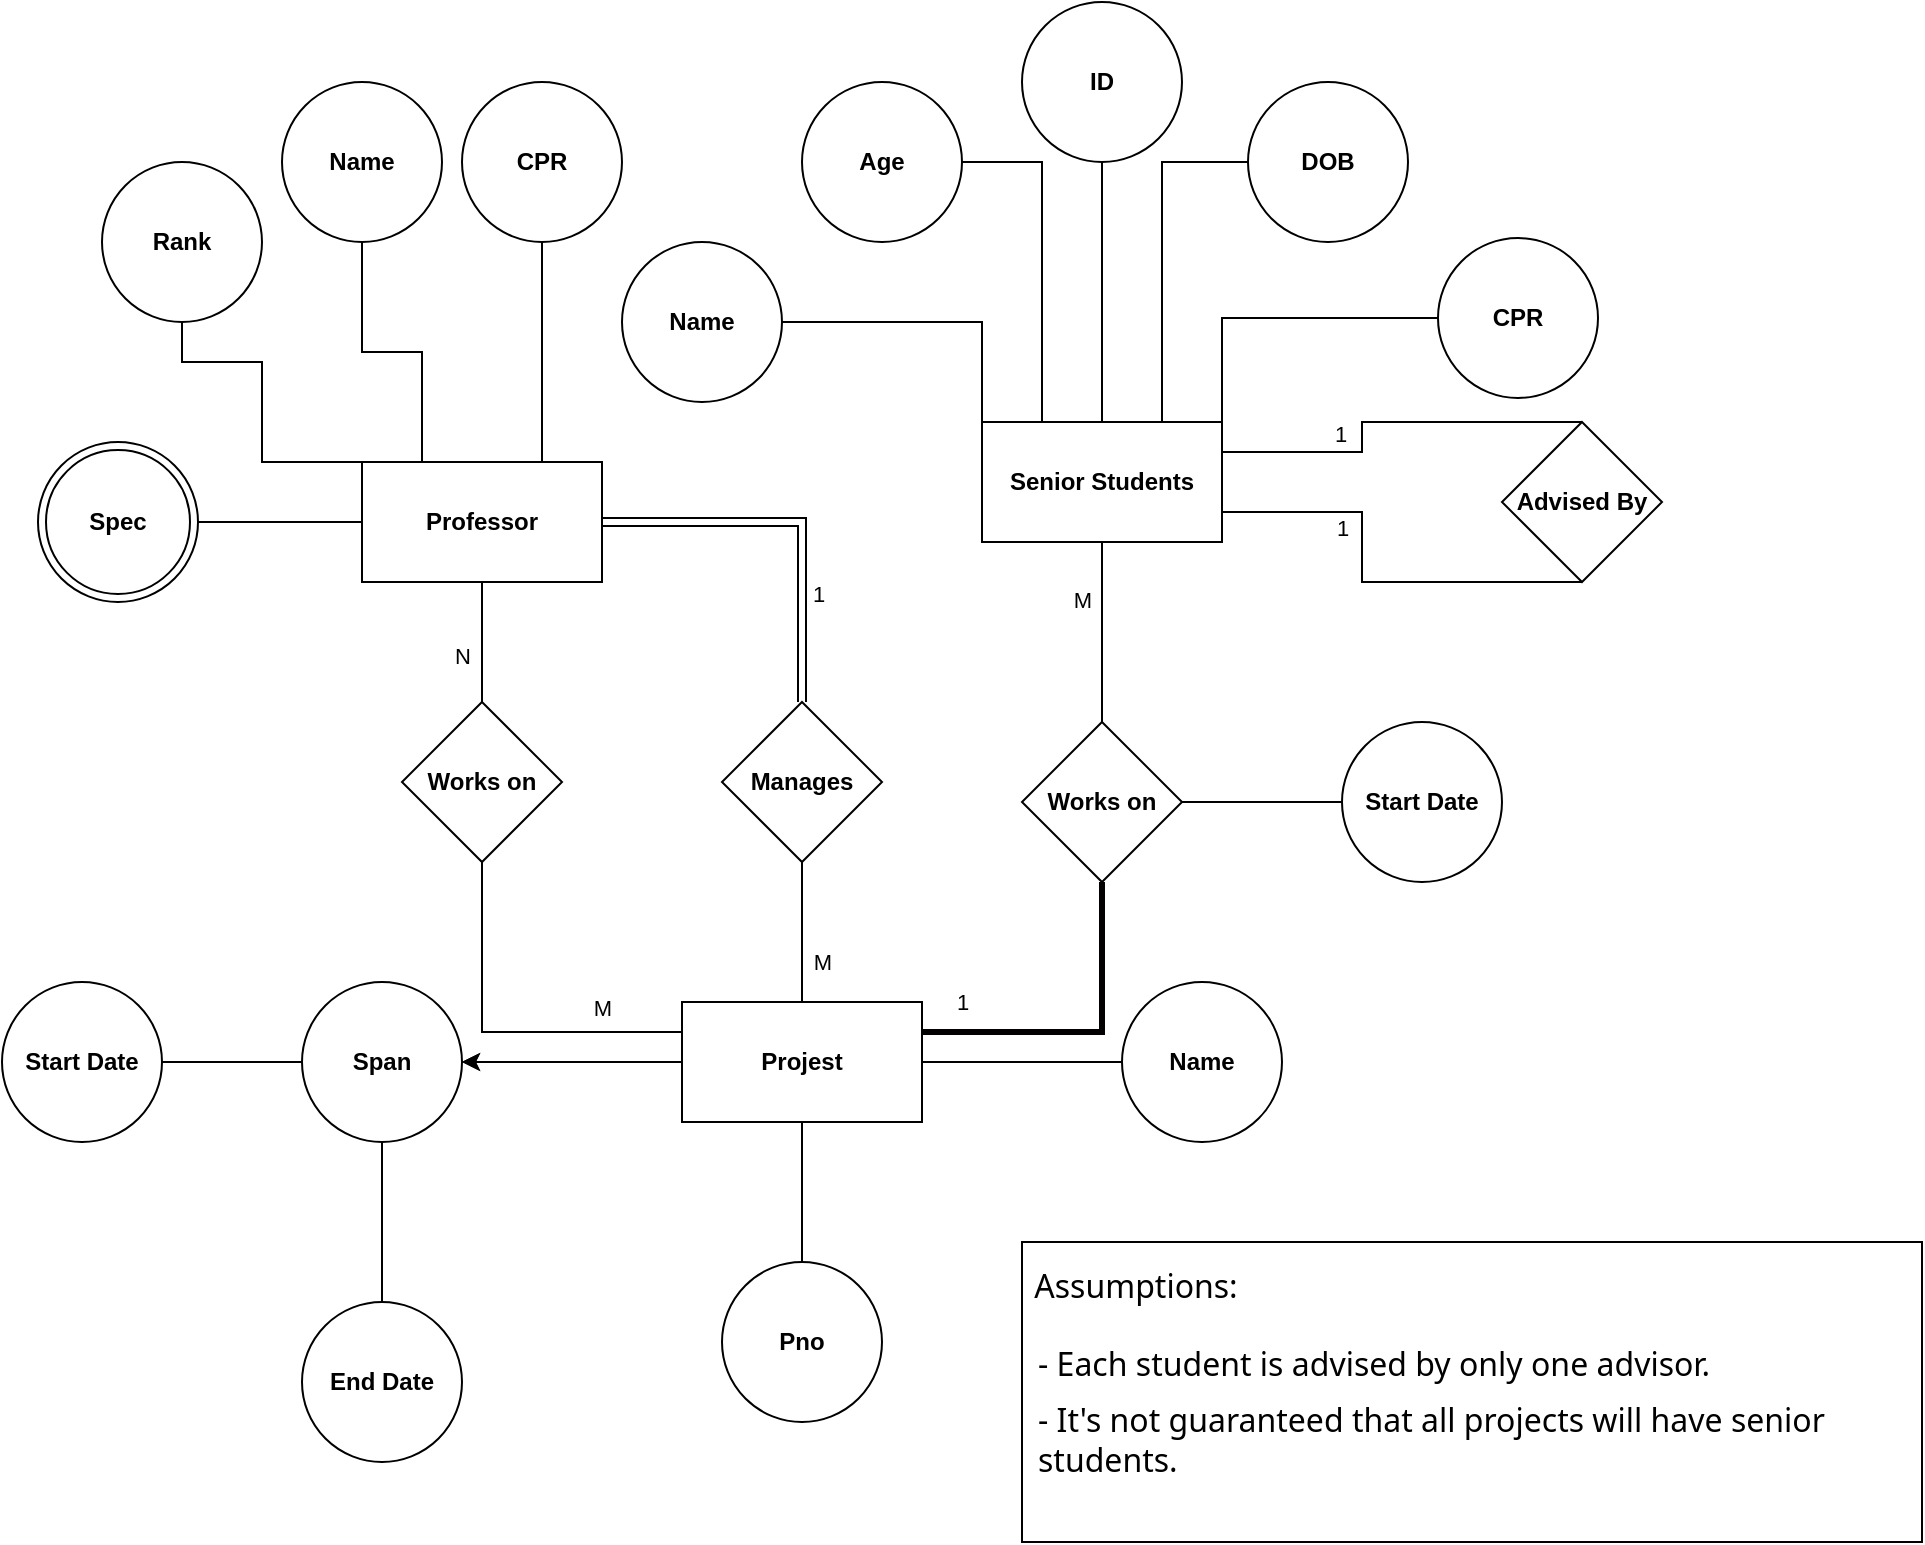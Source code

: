 <mxfile version="24.0.1" type="github">
  <diagram name="Page-1" id="Tudqk-DjMucI3pCJKous">
    <mxGraphModel dx="1503" dy="1794" grid="1" gridSize="10" guides="1" tooltips="1" connect="1" arrows="1" fold="1" page="1" pageScale="1" pageWidth="850" pageHeight="1100" math="0" shadow="0">
      <root>
        <mxCell id="0" />
        <mxCell id="1" parent="0" />
        <mxCell id="Wal1Ezd5G8xtFQs5gzl8-3" value="" style="edgeStyle=orthogonalEdgeStyle;rounded=0;orthogonalLoop=1;jettySize=auto;html=1;" edge="1" parent="1" source="Wal1Ezd5G8xtFQs5gzl8-1" target="Wal1Ezd5G8xtFQs5gzl8-2">
          <mxGeometry relative="1" as="geometry" />
        </mxCell>
        <mxCell id="Wal1Ezd5G8xtFQs5gzl8-5" value="" style="edgeStyle=orthogonalEdgeStyle;rounded=0;orthogonalLoop=1;jettySize=auto;html=1;endArrow=none;endFill=0;" edge="1" parent="1" source="Wal1Ezd5G8xtFQs5gzl8-1" target="Wal1Ezd5G8xtFQs5gzl8-4">
          <mxGeometry relative="1" as="geometry" />
        </mxCell>
        <mxCell id="Wal1Ezd5G8xtFQs5gzl8-7" value="" style="edgeStyle=orthogonalEdgeStyle;rounded=0;orthogonalLoop=1;jettySize=auto;html=1;endArrow=none;endFill=0;" edge="1" parent="1" source="Wal1Ezd5G8xtFQs5gzl8-1" target="Wal1Ezd5G8xtFQs5gzl8-6">
          <mxGeometry relative="1" as="geometry" />
        </mxCell>
        <mxCell id="Wal1Ezd5G8xtFQs5gzl8-12" value="" style="edgeStyle=orthogonalEdgeStyle;rounded=0;orthogonalLoop=1;jettySize=auto;html=1;" edge="1" parent="1" source="Wal1Ezd5G8xtFQs5gzl8-1" target="Wal1Ezd5G8xtFQs5gzl8-2">
          <mxGeometry relative="1" as="geometry" />
        </mxCell>
        <mxCell id="Wal1Ezd5G8xtFQs5gzl8-14" value="" style="edgeStyle=orthogonalEdgeStyle;rounded=0;orthogonalLoop=1;jettySize=auto;html=1;endArrow=none;endFill=0;" edge="1" parent="1" source="Wal1Ezd5G8xtFQs5gzl8-1" target="Wal1Ezd5G8xtFQs5gzl8-13">
          <mxGeometry relative="1" as="geometry" />
        </mxCell>
        <mxCell id="Wal1Ezd5G8xtFQs5gzl8-60" value="M" style="edgeLabel;html=1;align=center;verticalAlign=middle;resizable=0;points=[];" vertex="1" connectable="0" parent="Wal1Ezd5G8xtFQs5gzl8-14">
          <mxGeometry x="-0.417" y="-2" relative="1" as="geometry">
            <mxPoint x="8" as="offset" />
          </mxGeometry>
        </mxCell>
        <mxCell id="Wal1Ezd5G8xtFQs5gzl8-17" style="edgeStyle=orthogonalEdgeStyle;rounded=0;orthogonalLoop=1;jettySize=auto;html=1;exitX=0;exitY=0.25;exitDx=0;exitDy=0;endArrow=none;endFill=0;" edge="1" parent="1" source="Wal1Ezd5G8xtFQs5gzl8-1" target="Wal1Ezd5G8xtFQs5gzl8-15">
          <mxGeometry relative="1" as="geometry" />
        </mxCell>
        <mxCell id="Wal1Ezd5G8xtFQs5gzl8-59" value="M" style="edgeLabel;html=1;align=center;verticalAlign=middle;resizable=0;points=[];" vertex="1" connectable="0" parent="Wal1Ezd5G8xtFQs5gzl8-17">
          <mxGeometry x="-0.494" y="1" relative="1" as="geometry">
            <mxPoint x="7" y="-13" as="offset" />
          </mxGeometry>
        </mxCell>
        <mxCell id="Wal1Ezd5G8xtFQs5gzl8-20" style="edgeStyle=orthogonalEdgeStyle;rounded=0;orthogonalLoop=1;jettySize=auto;html=1;exitX=1;exitY=0.25;exitDx=0;exitDy=0;entryX=0.5;entryY=1;entryDx=0;entryDy=0;strokeColor=#030101;endArrow=none;endFill=0;strokeWidth=3;fillColor=#f8cecc;" edge="1" parent="1" source="Wal1Ezd5G8xtFQs5gzl8-1" target="Wal1Ezd5G8xtFQs5gzl8-19">
          <mxGeometry relative="1" as="geometry" />
        </mxCell>
        <mxCell id="Wal1Ezd5G8xtFQs5gzl8-57" value="1" style="edgeLabel;html=1;align=center;verticalAlign=middle;resizable=0;points=[];" vertex="1" connectable="0" parent="Wal1Ezd5G8xtFQs5gzl8-20">
          <mxGeometry x="-0.731" y="2" relative="1" as="geometry">
            <mxPoint x="-2" y="-13" as="offset" />
          </mxGeometry>
        </mxCell>
        <mxCell id="Wal1Ezd5G8xtFQs5gzl8-1" value="&lt;b&gt;Projest&lt;/b&gt;" style="rounded=0;whiteSpace=wrap;html=1;" vertex="1" parent="1">
          <mxGeometry x="210" y="260" width="120" height="60" as="geometry" />
        </mxCell>
        <mxCell id="Wal1Ezd5G8xtFQs5gzl8-9" value="" style="edgeStyle=orthogonalEdgeStyle;rounded=0;orthogonalLoop=1;jettySize=auto;html=1;endArrow=none;endFill=0;" edge="1" parent="1" source="Wal1Ezd5G8xtFQs5gzl8-2" target="Wal1Ezd5G8xtFQs5gzl8-8">
          <mxGeometry relative="1" as="geometry" />
        </mxCell>
        <mxCell id="Wal1Ezd5G8xtFQs5gzl8-11" value="" style="edgeStyle=orthogonalEdgeStyle;rounded=0;orthogonalLoop=1;jettySize=auto;html=1;endArrow=none;endFill=0;" edge="1" parent="1" source="Wal1Ezd5G8xtFQs5gzl8-2" target="Wal1Ezd5G8xtFQs5gzl8-10">
          <mxGeometry relative="1" as="geometry" />
        </mxCell>
        <mxCell id="Wal1Ezd5G8xtFQs5gzl8-2" value="&lt;b&gt;Span&lt;/b&gt;" style="ellipse;whiteSpace=wrap;html=1;rounded=0;" vertex="1" parent="1">
          <mxGeometry x="20" y="250" width="80" height="80" as="geometry" />
        </mxCell>
        <mxCell id="Wal1Ezd5G8xtFQs5gzl8-4" value="&lt;b&gt;Pno&lt;/b&gt;" style="ellipse;whiteSpace=wrap;html=1;rounded=0;" vertex="1" parent="1">
          <mxGeometry x="230" y="390" width="80" height="80" as="geometry" />
        </mxCell>
        <mxCell id="Wal1Ezd5G8xtFQs5gzl8-6" value="&lt;b&gt;Name&lt;/b&gt;" style="ellipse;whiteSpace=wrap;html=1;rounded=0;" vertex="1" parent="1">
          <mxGeometry x="430" y="250" width="80" height="80" as="geometry" />
        </mxCell>
        <mxCell id="Wal1Ezd5G8xtFQs5gzl8-8" value="&lt;b&gt;End Date&lt;/b&gt;" style="ellipse;whiteSpace=wrap;html=1;rounded=0;" vertex="1" parent="1">
          <mxGeometry x="20" y="410" width="80" height="80" as="geometry" />
        </mxCell>
        <mxCell id="Wal1Ezd5G8xtFQs5gzl8-10" value="&lt;b&gt;Start Date&lt;/b&gt;" style="ellipse;whiteSpace=wrap;html=1;rounded=0;" vertex="1" parent="1">
          <mxGeometry x="-130" y="250" width="80" height="80" as="geometry" />
        </mxCell>
        <mxCell id="Wal1Ezd5G8xtFQs5gzl8-13" value="&lt;b&gt;Manages&lt;/b&gt;" style="rhombus;whiteSpace=wrap;html=1;rounded=0;" vertex="1" parent="1">
          <mxGeometry x="230" y="110" width="80" height="80" as="geometry" />
        </mxCell>
        <mxCell id="Wal1Ezd5G8xtFQs5gzl8-40" style="edgeStyle=orthogonalEdgeStyle;rounded=0;orthogonalLoop=1;jettySize=auto;html=1;entryX=0.5;entryY=1;entryDx=0;entryDy=0;endArrow=none;endFill=0;" edge="1" parent="1" source="Wal1Ezd5G8xtFQs5gzl8-15" target="Wal1Ezd5G8xtFQs5gzl8-39">
          <mxGeometry relative="1" as="geometry" />
        </mxCell>
        <mxCell id="Wal1Ezd5G8xtFQs5gzl8-62" value="N" style="edgeLabel;html=1;align=center;verticalAlign=middle;resizable=0;points=[];" vertex="1" connectable="0" parent="Wal1Ezd5G8xtFQs5gzl8-40">
          <mxGeometry x="-0.32" relative="1" as="geometry">
            <mxPoint x="-10" y="-3" as="offset" />
          </mxGeometry>
        </mxCell>
        <mxCell id="Wal1Ezd5G8xtFQs5gzl8-15" value="&lt;b&gt;Works on&lt;/b&gt;" style="rhombus;whiteSpace=wrap;html=1;" vertex="1" parent="1">
          <mxGeometry x="70" y="110" width="80" height="80" as="geometry" />
        </mxCell>
        <mxCell id="Wal1Ezd5G8xtFQs5gzl8-22" value="" style="edgeStyle=orthogonalEdgeStyle;rounded=0;orthogonalLoop=1;jettySize=auto;html=1;endArrow=none;endFill=0;" edge="1" parent="1" source="Wal1Ezd5G8xtFQs5gzl8-19" target="Wal1Ezd5G8xtFQs5gzl8-21">
          <mxGeometry relative="1" as="geometry" />
        </mxCell>
        <mxCell id="Wal1Ezd5G8xtFQs5gzl8-24" value="" style="edgeStyle=orthogonalEdgeStyle;rounded=0;orthogonalLoop=1;jettySize=auto;html=1;endArrow=none;endFill=0;" edge="1" parent="1" source="Wal1Ezd5G8xtFQs5gzl8-19" target="Wal1Ezd5G8xtFQs5gzl8-23">
          <mxGeometry relative="1" as="geometry" />
        </mxCell>
        <mxCell id="Wal1Ezd5G8xtFQs5gzl8-63" value="M" style="edgeLabel;html=1;align=center;verticalAlign=middle;resizable=0;points=[];" vertex="1" connectable="0" parent="Wal1Ezd5G8xtFQs5gzl8-24">
          <mxGeometry x="0.356" y="-1" relative="1" as="geometry">
            <mxPoint x="-11" as="offset" />
          </mxGeometry>
        </mxCell>
        <mxCell id="Wal1Ezd5G8xtFQs5gzl8-19" value="&lt;b&gt;Works on&lt;/b&gt;" style="rhombus;whiteSpace=wrap;html=1;" vertex="1" parent="1">
          <mxGeometry x="380" y="120" width="80" height="80" as="geometry" />
        </mxCell>
        <mxCell id="Wal1Ezd5G8xtFQs5gzl8-21" value="&lt;b&gt;Start Date&lt;/b&gt;" style="ellipse;whiteSpace=wrap;html=1;" vertex="1" parent="1">
          <mxGeometry x="540" y="120" width="80" height="80" as="geometry" />
        </mxCell>
        <mxCell id="Wal1Ezd5G8xtFQs5gzl8-29" value="" style="edgeStyle=orthogonalEdgeStyle;rounded=0;orthogonalLoop=1;jettySize=auto;html=1;endArrow=none;endFill=0;" edge="1" parent="1" source="Wal1Ezd5G8xtFQs5gzl8-23" target="Wal1Ezd5G8xtFQs5gzl8-28">
          <mxGeometry relative="1" as="geometry" />
        </mxCell>
        <mxCell id="Wal1Ezd5G8xtFQs5gzl8-23" value="&lt;b&gt;Senior Students&lt;/b&gt;" style="whiteSpace=wrap;html=1;" vertex="1" parent="1">
          <mxGeometry x="360" y="-30" width="120" height="60" as="geometry" />
        </mxCell>
        <mxCell id="Wal1Ezd5G8xtFQs5gzl8-52" style="edgeStyle=orthogonalEdgeStyle;rounded=0;orthogonalLoop=1;jettySize=auto;html=1;exitX=0.5;exitY=0;exitDx=0;exitDy=0;entryX=1;entryY=0.25;entryDx=0;entryDy=0;endArrow=none;endFill=0;" edge="1" parent="1" source="Wal1Ezd5G8xtFQs5gzl8-25" target="Wal1Ezd5G8xtFQs5gzl8-23">
          <mxGeometry relative="1" as="geometry">
            <Array as="points">
              <mxPoint x="550" y="-30" />
              <mxPoint x="550" y="-15" />
            </Array>
          </mxGeometry>
        </mxCell>
        <mxCell id="Wal1Ezd5G8xtFQs5gzl8-64" value="1" style="edgeLabel;html=1;align=center;verticalAlign=middle;resizable=0;points=[];" vertex="1" connectable="0" parent="Wal1Ezd5G8xtFQs5gzl8-52">
          <mxGeometry x="0.366" y="-3" relative="1" as="geometry">
            <mxPoint x="-3" y="-6" as="offset" />
          </mxGeometry>
        </mxCell>
        <mxCell id="Wal1Ezd5G8xtFQs5gzl8-53" style="edgeStyle=orthogonalEdgeStyle;rounded=0;orthogonalLoop=1;jettySize=auto;html=1;exitX=0.5;exitY=1;exitDx=0;exitDy=0;entryX=1;entryY=0.75;entryDx=0;entryDy=0;endArrow=none;endFill=0;" edge="1" parent="1" source="Wal1Ezd5G8xtFQs5gzl8-25" target="Wal1Ezd5G8xtFQs5gzl8-23">
          <mxGeometry relative="1" as="geometry">
            <Array as="points">
              <mxPoint x="550" y="50" />
              <mxPoint x="550" y="15" />
            </Array>
          </mxGeometry>
        </mxCell>
        <mxCell id="Wal1Ezd5G8xtFQs5gzl8-65" value="1" style="edgeLabel;html=1;align=center;verticalAlign=middle;resizable=0;points=[];" vertex="1" connectable="0" parent="Wal1Ezd5G8xtFQs5gzl8-53">
          <mxGeometry x="0.321" y="1" relative="1" as="geometry">
            <mxPoint x="-9" y="5" as="offset" />
          </mxGeometry>
        </mxCell>
        <mxCell id="Wal1Ezd5G8xtFQs5gzl8-25" value="&lt;b&gt;Advised By&lt;/b&gt;" style="rhombus;whiteSpace=wrap;html=1;" vertex="1" parent="1">
          <mxGeometry x="620" y="-30" width="80" height="80" as="geometry" />
        </mxCell>
        <mxCell id="Wal1Ezd5G8xtFQs5gzl8-28" value="&lt;b&gt;ID&lt;/b&gt;" style="ellipse;whiteSpace=wrap;html=1;" vertex="1" parent="1">
          <mxGeometry x="380" y="-240" width="80" height="80" as="geometry" />
        </mxCell>
        <mxCell id="Wal1Ezd5G8xtFQs5gzl8-38" style="edgeStyle=orthogonalEdgeStyle;rounded=0;orthogonalLoop=1;jettySize=auto;html=1;entryX=0;entryY=0;entryDx=0;entryDy=0;endArrow=none;endFill=0;" edge="1" parent="1" source="Wal1Ezd5G8xtFQs5gzl8-31" target="Wal1Ezd5G8xtFQs5gzl8-23">
          <mxGeometry relative="1" as="geometry">
            <mxPoint x="360" y="-40" as="targetPoint" />
          </mxGeometry>
        </mxCell>
        <mxCell id="Wal1Ezd5G8xtFQs5gzl8-31" value="&lt;b&gt;Name&lt;/b&gt;" style="ellipse;whiteSpace=wrap;html=1;aspect=fixed;" vertex="1" parent="1">
          <mxGeometry x="180" y="-120" width="80" height="80" as="geometry" />
        </mxCell>
        <mxCell id="Wal1Ezd5G8xtFQs5gzl8-36" style="edgeStyle=orthogonalEdgeStyle;rounded=0;orthogonalLoop=1;jettySize=auto;html=1;entryX=1;entryY=0;entryDx=0;entryDy=0;endArrow=none;endFill=0;" edge="1" parent="1" source="Wal1Ezd5G8xtFQs5gzl8-32" target="Wal1Ezd5G8xtFQs5gzl8-23">
          <mxGeometry relative="1" as="geometry" />
        </mxCell>
        <mxCell id="Wal1Ezd5G8xtFQs5gzl8-32" value="&lt;b&gt;CPR&lt;/b&gt;" style="ellipse;whiteSpace=wrap;html=1;aspect=fixed;" vertex="1" parent="1">
          <mxGeometry x="588" y="-122" width="80" height="80" as="geometry" />
        </mxCell>
        <mxCell id="Wal1Ezd5G8xtFQs5gzl8-37" style="edgeStyle=orthogonalEdgeStyle;rounded=0;orthogonalLoop=1;jettySize=auto;html=1;entryX=0.25;entryY=0;entryDx=0;entryDy=0;endArrow=none;endFill=0;" edge="1" parent="1" source="Wal1Ezd5G8xtFQs5gzl8-33" target="Wal1Ezd5G8xtFQs5gzl8-23">
          <mxGeometry relative="1" as="geometry" />
        </mxCell>
        <mxCell id="Wal1Ezd5G8xtFQs5gzl8-33" value="&lt;b&gt;Age&lt;/b&gt;" style="ellipse;whiteSpace=wrap;html=1;aspect=fixed;" vertex="1" parent="1">
          <mxGeometry x="270" y="-200" width="80" height="80" as="geometry" />
        </mxCell>
        <mxCell id="Wal1Ezd5G8xtFQs5gzl8-35" style="edgeStyle=orthogonalEdgeStyle;rounded=0;orthogonalLoop=1;jettySize=auto;html=1;entryX=0.75;entryY=0;entryDx=0;entryDy=0;exitX=0;exitY=0.5;exitDx=0;exitDy=0;endArrow=none;endFill=0;" edge="1" parent="1" source="Wal1Ezd5G8xtFQs5gzl8-34" target="Wal1Ezd5G8xtFQs5gzl8-23">
          <mxGeometry relative="1" as="geometry">
            <Array as="points">
              <mxPoint x="450" y="-160" />
            </Array>
          </mxGeometry>
        </mxCell>
        <mxCell id="Wal1Ezd5G8xtFQs5gzl8-34" value="&lt;b&gt;DOB&lt;/b&gt;" style="ellipse;whiteSpace=wrap;html=1;aspect=fixed;" vertex="1" parent="1">
          <mxGeometry x="493" y="-200" width="80" height="80" as="geometry" />
        </mxCell>
        <mxCell id="Wal1Ezd5G8xtFQs5gzl8-39" value="&lt;b&gt;Professor&lt;/b&gt;" style="rounded=0;whiteSpace=wrap;html=1;" vertex="1" parent="1">
          <mxGeometry x="50" y="-10" width="120" height="60" as="geometry" />
        </mxCell>
        <mxCell id="Wal1Ezd5G8xtFQs5gzl8-41" value="" style="shape=link;html=1;rounded=0;entryX=0.5;entryY=0;entryDx=0;entryDy=0;exitX=1;exitY=0.5;exitDx=0;exitDy=0;" edge="1" parent="1" source="Wal1Ezd5G8xtFQs5gzl8-39" target="Wal1Ezd5G8xtFQs5gzl8-13">
          <mxGeometry width="100" relative="1" as="geometry">
            <mxPoint x="150" y="40" as="sourcePoint" />
            <mxPoint x="250" y="40" as="targetPoint" />
            <Array as="points">
              <mxPoint x="270" y="20" />
            </Array>
          </mxGeometry>
        </mxCell>
        <mxCell id="Wal1Ezd5G8xtFQs5gzl8-61" value="1" style="edgeLabel;html=1;align=center;verticalAlign=middle;resizable=0;points=[];" vertex="1" connectable="0" parent="Wal1Ezd5G8xtFQs5gzl8-41">
          <mxGeometry x="0.432" y="1" relative="1" as="geometry">
            <mxPoint x="7" as="offset" />
          </mxGeometry>
        </mxCell>
        <mxCell id="Wal1Ezd5G8xtFQs5gzl8-51" style="edgeStyle=orthogonalEdgeStyle;rounded=0;orthogonalLoop=1;jettySize=auto;html=1;entryX=0;entryY=0;entryDx=0;entryDy=0;endArrow=none;endFill=0;" edge="1" parent="1" source="Wal1Ezd5G8xtFQs5gzl8-43" target="Wal1Ezd5G8xtFQs5gzl8-39">
          <mxGeometry relative="1" as="geometry">
            <Array as="points">
              <mxPoint x="-40" y="-60" />
              <mxPoint y="-60" />
              <mxPoint y="-10" />
            </Array>
          </mxGeometry>
        </mxCell>
        <mxCell id="Wal1Ezd5G8xtFQs5gzl8-43" value="&lt;b&gt;Rank&lt;/b&gt;" style="ellipse;whiteSpace=wrap;html=1;aspect=fixed;" vertex="1" parent="1">
          <mxGeometry x="-80" y="-160" width="80" height="80" as="geometry" />
        </mxCell>
        <mxCell id="Wal1Ezd5G8xtFQs5gzl8-47" style="edgeStyle=orthogonalEdgeStyle;rounded=0;orthogonalLoop=1;jettySize=auto;html=1;entryX=0.25;entryY=0;entryDx=0;entryDy=0;endArrow=none;endFill=0;" edge="1" parent="1" source="Wal1Ezd5G8xtFQs5gzl8-44" target="Wal1Ezd5G8xtFQs5gzl8-39">
          <mxGeometry relative="1" as="geometry" />
        </mxCell>
        <mxCell id="Wal1Ezd5G8xtFQs5gzl8-44" value="&lt;b&gt;Name&lt;/b&gt;" style="ellipse;whiteSpace=wrap;html=1;aspect=fixed;" vertex="1" parent="1">
          <mxGeometry x="10" y="-200" width="80" height="80" as="geometry" />
        </mxCell>
        <mxCell id="Wal1Ezd5G8xtFQs5gzl8-46" style="edgeStyle=orthogonalEdgeStyle;rounded=0;orthogonalLoop=1;jettySize=auto;html=1;entryX=0.75;entryY=0;entryDx=0;entryDy=0;endArrow=none;endFill=0;" edge="1" parent="1" source="Wal1Ezd5G8xtFQs5gzl8-45" target="Wal1Ezd5G8xtFQs5gzl8-39">
          <mxGeometry relative="1" as="geometry" />
        </mxCell>
        <mxCell id="Wal1Ezd5G8xtFQs5gzl8-45" value="&lt;b&gt;CPR&lt;/b&gt;" style="ellipse;whiteSpace=wrap;html=1;aspect=fixed;" vertex="1" parent="1">
          <mxGeometry x="100" y="-200" width="80" height="80" as="geometry" />
        </mxCell>
        <mxCell id="Wal1Ezd5G8xtFQs5gzl8-55" style="edgeStyle=orthogonalEdgeStyle;rounded=0;orthogonalLoop=1;jettySize=auto;html=1;exitX=1;exitY=0.5;exitDx=0;exitDy=0;endArrow=none;endFill=0;" edge="1" parent="1" source="Wal1Ezd5G8xtFQs5gzl8-54" target="Wal1Ezd5G8xtFQs5gzl8-39">
          <mxGeometry relative="1" as="geometry" />
        </mxCell>
        <mxCell id="Wal1Ezd5G8xtFQs5gzl8-54" value="&lt;b&gt;Spec&lt;/b&gt;" style="ellipse;shape=doubleEllipse;whiteSpace=wrap;html=1;aspect=fixed;" vertex="1" parent="1">
          <mxGeometry x="-112" y="-20" width="80" height="80" as="geometry" />
        </mxCell>
        <mxCell id="Wal1Ezd5G8xtFQs5gzl8-66" value="&lt;span style=&quot;font-family: Söhne, ui-sans-serif, system-ui, -apple-system, &amp;quot;Segoe UI&amp;quot;, Roboto, Ubuntu, Cantarell, &amp;quot;Noto Sans&amp;quot;, sans-serif, &amp;quot;Helvetica Neue&amp;quot;, Arial, &amp;quot;Apple Color Emoji&amp;quot;, &amp;quot;Segoe UI Emoji&amp;quot;, &amp;quot;Segoe UI Symbol&amp;quot;, &amp;quot;Noto Color Emoji&amp;quot;; font-size: 16px; white-space-collapse: preserve;&quot;&gt; Assumptions:&lt;br&gt;&lt;/span&gt;&lt;ul style=&quot;border: 0px solid rgb(227, 227, 227); box-sizing: border-box; --tw-border-spacing-x: 0; --tw-border-spacing-y: 0; --tw-translate-x: 0; --tw-translate-y: 0; --tw-rotate: 0; --tw-skew-x: 0; --tw-skew-y: 0; --tw-scale-x: 1; --tw-scale-y: 1; --tw-pan-x: ; --tw-pan-y: ; --tw-pinch-zoom: ; --tw-scroll-snap-strictness: proximity; --tw-gradient-from-position: ; --tw-gradient-via-position: ; --tw-gradient-to-position: ; --tw-ordinal: ; --tw-slashed-zero: ; --tw-numeric-figure: ; --tw-numeric-spacing: ; --tw-numeric-fraction: ; --tw-ring-inset: ; --tw-ring-offset-width: 0px; --tw-ring-offset-color: #fff; --tw-ring-color: rgb(59 130 246 / 0.5); --tw-ring-offset-shadow: 0 0 #0000; --tw-ring-shadow: 0 0 #0000; --tw-shadow: 0 0 #0000; --tw-shadow-colored: 0 0 #0000; --tw-blur: ; --tw-brightness: ; --tw-contrast: ; --tw-grayscale: ; --tw-hue-rotate: ; --tw-invert: ; --tw-saturate: ; --tw-sepia: ; --tw-drop-shadow: ; --tw-backdrop-blur: ; --tw-backdrop-brightness: ; --tw-backdrop-contrast: ; --tw-backdrop-grayscale: ; --tw-backdrop-hue-rotate: ; --tw-backdrop-invert: ; --tw-backdrop-opacity: ; --tw-backdrop-saturate: ; --tw-backdrop-sepia: ; list-style-position: initial; list-style-image: initial; margin: 1.25em 0px 0px; padding: 0px; display: flex; flex-direction: column; font-family: Söhne, ui-sans-serif, system-ui, -apple-system, &amp;quot;Segoe UI&amp;quot;, Roboto, Ubuntu, Cantarell, &amp;quot;Noto Sans&amp;quot;, sans-serif, &amp;quot;Helvetica Neue&amp;quot;, Arial, &amp;quot;Apple Color Emoji&amp;quot;, &amp;quot;Segoe UI Emoji&amp;quot;, &amp;quot;Segoe UI Symbol&amp;quot;, &amp;quot;Noto Color Emoji&amp;quot;; font-size: 16px; white-space-collapse: preserve;&quot;&gt;&lt;li style=&quot;border: 0px solid rgb(227, 227, 227); box-sizing: border-box; --tw-border-spacing-x: 0; --tw-border-spacing-y: 0; --tw-translate-x: 0; --tw-translate-y: 0; --tw-rotate: 0; --tw-skew-x: 0; --tw-skew-y: 0; --tw-scale-x: 1; --tw-scale-y: 1; --tw-pan-x: ; --tw-pan-y: ; --tw-pinch-zoom: ; --tw-scroll-snap-strictness: proximity; --tw-gradient-from-position: ; --tw-gradient-via-position: ; --tw-gradient-to-position: ; --tw-ordinal: ; --tw-slashed-zero: ; --tw-numeric-figure: ; --tw-numeric-spacing: ; --tw-numeric-fraction: ; --tw-ring-inset: ; --tw-ring-offset-width: 0px; --tw-ring-offset-color: #fff; --tw-ring-color: rgb(59 130 246 / 0.5); --tw-ring-offset-shadow: 0 0 #0000; --tw-ring-shadow: 0 0 #0000; --tw-shadow: 0 0 #0000; --tw-shadow-colored: 0 0 #0000; --tw-blur: ; --tw-brightness: ; --tw-contrast: ; --tw-grayscale: ; --tw-hue-rotate: ; --tw-invert: ; --tw-saturate: ; --tw-sepia: ; --tw-drop-shadow: ; --tw-backdrop-blur: ; --tw-backdrop-brightness: ; --tw-backdrop-contrast: ; --tw-backdrop-grayscale: ; --tw-backdrop-hue-rotate: ; --tw-backdrop-invert: ; --tw-backdrop-opacity: ; --tw-backdrop-saturate: ; --tw-backdrop-sepia: ; margin: 0px; padding-left: 0.375em; display: block; min-height: 28px;&quot;&gt;- Each student is advised by only one advisor.&lt;/li&gt;&lt;li style=&quot;border: 0px solid rgb(227, 227, 227); box-sizing: border-box; --tw-border-spacing-x: 0; --tw-border-spacing-y: 0; --tw-translate-x: 0; --tw-translate-y: 0; --tw-rotate: 0; --tw-skew-x: 0; --tw-skew-y: 0; --tw-scale-x: 1; --tw-scale-y: 1; --tw-pan-x: ; --tw-pan-y: ; --tw-pinch-zoom: ; --tw-scroll-snap-strictness: proximity; --tw-gradient-from-position: ; --tw-gradient-via-position: ; --tw-gradient-to-position: ; --tw-ordinal: ; --tw-slashed-zero: ; --tw-numeric-figure: ; --tw-numeric-spacing: ; --tw-numeric-fraction: ; --tw-ring-inset: ; --tw-ring-offset-width: 0px; --tw-ring-offset-color: #fff; --tw-ring-color: rgb(59 130 246 / 0.5); --tw-ring-offset-shadow: 0 0 #0000; --tw-ring-shadow: 0 0 #0000; --tw-shadow: 0 0 #0000; --tw-shadow-colored: 0 0 #0000; --tw-blur: ; --tw-brightness: ; --tw-contrast: ; --tw-grayscale: ; --tw-hue-rotate: ; --tw-invert: ; --tw-saturate: ; --tw-sepia: ; --tw-drop-shadow: ; --tw-backdrop-blur: ; --tw-backdrop-brightness: ; --tw-backdrop-contrast: ; --tw-backdrop-grayscale: ; --tw-backdrop-hue-rotate: ; --tw-backdrop-invert: ; --tw-backdrop-opacity: ; --tw-backdrop-saturate: ; --tw-backdrop-sepia: ; margin: 0px; padding-left: 0.375em; display: block; min-height: 28px;&quot;&gt;- It&#39;s not guaranteed that all projects will have senior students.&lt;/li&gt;&lt;/ul&gt;&lt;span style=&quot;color: rgb(236, 236, 236); font-family: Söhne, ui-sans-serif, system-ui, -apple-system, &amp;quot;Segoe UI&amp;quot;, Roboto, Ubuntu, Cantarell, &amp;quot;Noto Sans&amp;quot;, sans-serif, &amp;quot;Helvetica Neue&amp;quot;, Arial, &amp;quot;Apple Color Emoji&amp;quot;, &amp;quot;Segoe UI Emoji&amp;quot;, &amp;quot;Segoe UI Symbol&amp;quot;, &amp;quot;Noto Color Emoji&amp;quot;; font-size: 16px; white-space-collapse: preserve; background-color: rgb(33, 33, 33);&quot;&gt;&lt;br&gt;&lt;/span&gt;" style="rounded=0;whiteSpace=wrap;html=1;align=left;" vertex="1" parent="1">
          <mxGeometry x="380" y="380" width="450" height="150" as="geometry" />
        </mxCell>
      </root>
    </mxGraphModel>
  </diagram>
</mxfile>
